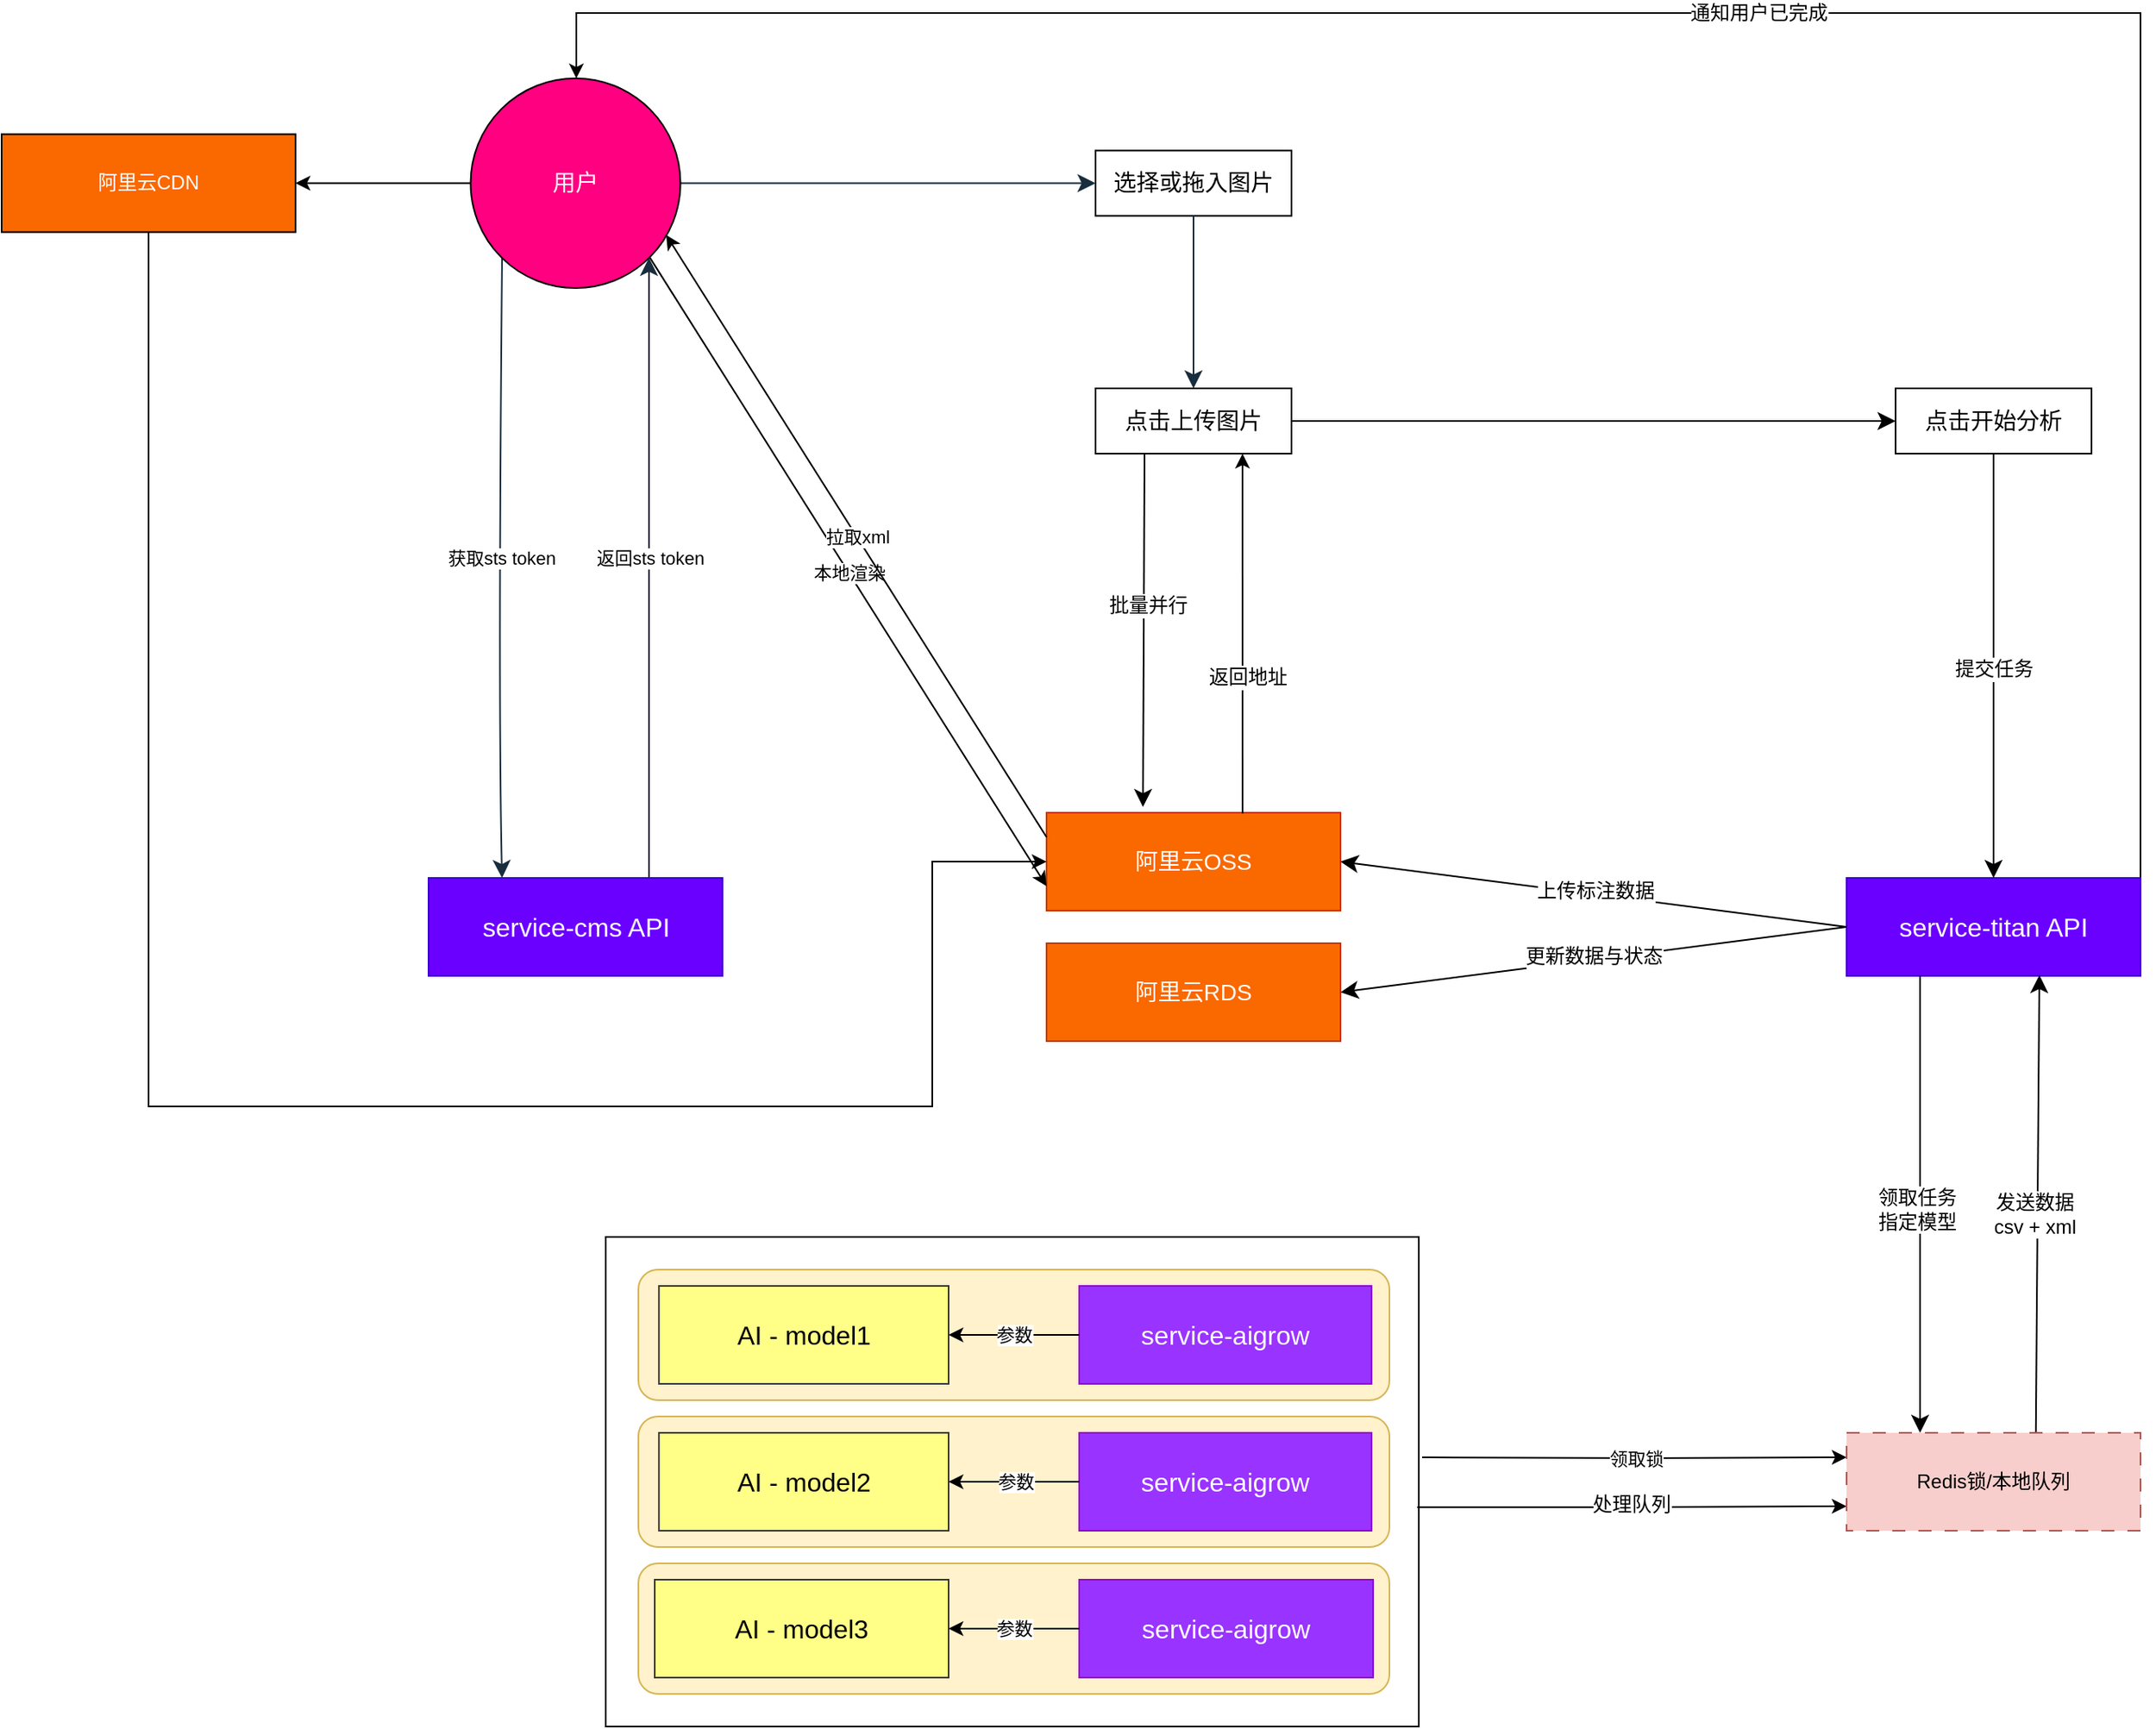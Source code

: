 <mxfile version="21.1.2" type="github">
  <diagram name="第 1 页" id="F0BYq8sX_8bTlsFAWADg">
    <mxGraphModel dx="1834" dy="771" grid="1" gridSize="10" guides="1" tooltips="1" connect="1" arrows="1" fold="1" page="0" pageScale="1" pageWidth="1169" pageHeight="827" math="0" shadow="0">
      <root>
        <mxCell id="0" />
        <mxCell id="1" parent="0" />
        <mxCell id="vrtwU_ybPNdQxpG6UMtB-24" value="领取锁" style="edgeStyle=orthogonalEdgeStyle;rounded=0;orthogonalLoop=1;jettySize=auto;html=1;entryX=0;entryY=0.25;entryDx=0;entryDy=0;" edge="1" parent="1" target="vrtwU_ybPNdQxpG6UMtB-4">
          <mxGeometry relative="1" as="geometry">
            <mxPoint x="790" y="915" as="sourcePoint" />
          </mxGeometry>
        </mxCell>
        <mxCell id="vrtwU_ybPNdQxpG6UMtB-3" value="" style="rounded=0;whiteSpace=wrap;html=1;" vertex="1" parent="1">
          <mxGeometry x="290" y="780" width="498" height="300" as="geometry" />
        </mxCell>
        <mxCell id="PPD57EdmQGvrJe3prHrT-2" value="" style="edgeStyle=none;curved=1;rounded=0;orthogonalLoop=1;jettySize=auto;html=1;fontSize=12;startSize=8;endSize=8;exitX=0.25;exitY=1;exitDx=0;exitDy=0;labelBackgroundColor=none;fontColor=default;entryX=0.25;entryY=0;entryDx=0;entryDy=0;strokeColor=#182E3E;" parent="1" target="PPD57EdmQGvrJe3prHrT-4" edge="1">
          <mxGeometry relative="1" as="geometry">
            <mxPoint x="253.5" y="697.818" as="targetPoint" />
            <Array as="points">
              <mxPoint x="224" y="450" />
            </Array>
            <mxPoint x="226.5" y="180" as="sourcePoint" />
          </mxGeometry>
        </mxCell>
        <mxCell id="5zYrslyW2_uP_hXgqGBh-1" value="获取sts token" style="edgeLabel;html=1;align=center;verticalAlign=middle;resizable=0;points=[];fontColor=#000000;" parent="PPD57EdmQGvrJe3prHrT-2" vertex="1" connectable="0">
          <mxGeometry x="-0.031" y="1" relative="1" as="geometry">
            <mxPoint as="offset" />
          </mxGeometry>
        </mxCell>
        <mxCell id="PPD57EdmQGvrJe3prHrT-4" value="service-cms API" style="whiteSpace=wrap;html=1;fontSize=16;labelBackgroundColor=none;rounded=0;movable=1;resizable=1;rotatable=1;deletable=1;editable=1;locked=0;connectable=1;fillColor=#6a00ff;strokeColor=#3700CC;fontColor=#ffffff;" parent="1" vertex="1">
          <mxGeometry x="181.5" y="560" width="180" height="60" as="geometry" />
        </mxCell>
        <mxCell id="PPD57EdmQGvrJe3prHrT-7" value="" style="edgeStyle=none;orthogonalLoop=1;jettySize=auto;html=1;rounded=0;fontSize=12;startSize=8;endSize=8;curved=1;exitX=0.75;exitY=0;exitDx=0;exitDy=0;entryX=0.75;entryY=1;entryDx=0;entryDy=0;labelBackgroundColor=none;fontColor=default;strokeColor=#182E3E;" parent="1" source="PPD57EdmQGvrJe3prHrT-4" edge="1">
          <mxGeometry width="120" relative="1" as="geometry">
            <mxPoint x="490" y="580" as="sourcePoint" />
            <mxPoint x="316.5" y="180" as="targetPoint" />
            <Array as="points" />
          </mxGeometry>
        </mxCell>
        <mxCell id="5zYrslyW2_uP_hXgqGBh-2" value="返回sts token" style="edgeLabel;html=1;align=center;verticalAlign=middle;resizable=0;points=[];fontColor=#000000;" parent="PPD57EdmQGvrJe3prHrT-7" vertex="1" connectable="0">
          <mxGeometry x="0.031" relative="1" as="geometry">
            <mxPoint as="offset" />
          </mxGeometry>
        </mxCell>
        <mxCell id="PPD57EdmQGvrJe3prHrT-13" value="选择或拖入图片" style="whiteSpace=wrap;html=1;fontSize=14;rounded=0;labelBackgroundColor=none;" parent="1" vertex="1">
          <mxGeometry x="590" y="114.25" width="120" height="40" as="geometry" />
        </mxCell>
        <mxCell id="PPD57EdmQGvrJe3prHrT-15" value="" style="edgeStyle=none;orthogonalLoop=1;jettySize=auto;html=1;rounded=0;fontSize=12;startSize=8;endSize=8;curved=1;exitX=1;exitY=0.5;exitDx=0;exitDy=0;entryX=0;entryY=0.5;entryDx=0;entryDy=0;labelBackgroundColor=none;fontColor=default;strokeColor=#182E3E;" parent="1" source="5zYrslyW2_uP_hXgqGBh-7" target="PPD57EdmQGvrJe3prHrT-13" edge="1">
          <mxGeometry width="120" relative="1" as="geometry">
            <mxPoint x="361.5" y="150" as="sourcePoint" />
            <mxPoint x="610" y="140" as="targetPoint" />
            <Array as="points" />
          </mxGeometry>
        </mxCell>
        <mxCell id="PPD57EdmQGvrJe3prHrT-18" value="" style="edgeStyle=none;orthogonalLoop=1;jettySize=auto;html=1;rounded=0;fontSize=12;startSize=8;endSize=8;curved=1;exitX=0.5;exitY=1;exitDx=0;exitDy=0;labelBackgroundColor=none;fontColor=default;strokeColor=#182E3E;" parent="1" source="PPD57EdmQGvrJe3prHrT-13" target="PPD57EdmQGvrJe3prHrT-14" edge="1">
          <mxGeometry width="120" relative="1" as="geometry">
            <mxPoint x="530" y="285" as="sourcePoint" />
            <mxPoint x="670" y="310" as="targetPoint" />
            <Array as="points" />
          </mxGeometry>
        </mxCell>
        <mxCell id="PPD57EdmQGvrJe3prHrT-14" value="点击上传图片" style="whiteSpace=wrap;html=1;fontSize=14;rounded=0;labelBackgroundColor=none;" parent="1" vertex="1">
          <mxGeometry x="590" y="260" width="120" height="40" as="geometry" />
        </mxCell>
        <mxCell id="PPD57EdmQGvrJe3prHrT-19" value="阿里云OSS" style="whiteSpace=wrap;html=1;rounded=0;fontSize=14;labelBackgroundColor=none;fillColor=#fa6800;strokeColor=#C73500;fontColor=#FFFFFF;" parent="1" vertex="1">
          <mxGeometry x="560" y="520" width="180" height="60" as="geometry" />
        </mxCell>
        <mxCell id="PPD57EdmQGvrJe3prHrT-21" value="" style="edgeStyle=none;orthogonalLoop=1;jettySize=auto;html=1;rounded=0;fontSize=12;startSize=8;endSize=8;curved=1;entryX=0.328;entryY=-0.058;entryDx=0;entryDy=0;exitX=0.25;exitY=1;exitDx=0;exitDy=0;exitPerimeter=0;entryPerimeter=0;" parent="1" source="PPD57EdmQGvrJe3prHrT-14" target="PPD57EdmQGvrJe3prHrT-19" edge="1">
          <mxGeometry width="120" relative="1" as="geometry">
            <mxPoint x="600" y="320" as="sourcePoint" />
            <mxPoint x="650" y="370" as="targetPoint" />
            <Array as="points" />
          </mxGeometry>
        </mxCell>
        <mxCell id="PPD57EdmQGvrJe3prHrT-25" value="批量并行" style="edgeLabel;html=1;align=center;verticalAlign=middle;resizable=0;points=[];fontSize=12;" parent="PPD57EdmQGvrJe3prHrT-21" vertex="1" connectable="0">
          <mxGeometry x="-0.109" y="2" relative="1" as="geometry">
            <mxPoint y="-4" as="offset" />
          </mxGeometry>
        </mxCell>
        <mxCell id="PPD57EdmQGvrJe3prHrT-26" value="" style="edgeStyle=none;orthogonalLoop=1;jettySize=auto;html=1;rounded=0;fontSize=12;curved=1;exitX=0.667;exitY=0.008;exitDx=0;exitDy=0;entryX=0.75;entryY=1;entryDx=0;entryDy=0;exitPerimeter=0;" parent="1" source="PPD57EdmQGvrJe3prHrT-19" target="PPD57EdmQGvrJe3prHrT-14" edge="1">
          <mxGeometry width="120" relative="1" as="geometry">
            <mxPoint x="760" y="350" as="sourcePoint" />
            <mxPoint x="760" y="600" as="targetPoint" />
          </mxGeometry>
        </mxCell>
        <mxCell id="PPD57EdmQGvrJe3prHrT-27" value="返回地址" style="edgeLabel;html=1;align=center;verticalAlign=middle;resizable=0;points=[];fontSize=12;" parent="PPD57EdmQGvrJe3prHrT-26" vertex="1" connectable="0">
          <mxGeometry x="0.067" y="-3" relative="1" as="geometry">
            <mxPoint y="34" as="offset" />
          </mxGeometry>
        </mxCell>
        <mxCell id="PPD57EdmQGvrJe3prHrT-28" value="点击开始分析" style="whiteSpace=wrap;html=1;fontSize=14;" parent="1" vertex="1">
          <mxGeometry x="1080" y="260" width="120" height="40" as="geometry" />
        </mxCell>
        <mxCell id="PPD57EdmQGvrJe3prHrT-29" value="" style="edgeStyle=none;orthogonalLoop=1;jettySize=auto;html=1;rounded=0;fontSize=12;startSize=8;endSize=8;curved=1;exitX=1;exitY=0.5;exitDx=0;exitDy=0;entryX=0;entryY=0.5;entryDx=0;entryDy=0;" parent="1" source="PPD57EdmQGvrJe3prHrT-14" target="PPD57EdmQGvrJe3prHrT-28" edge="1">
          <mxGeometry width="120" relative="1" as="geometry">
            <mxPoint x="870" y="150" as="sourcePoint" />
            <mxPoint x="990" y="150" as="targetPoint" />
          </mxGeometry>
        </mxCell>
        <mxCell id="5zYrslyW2_uP_hXgqGBh-10" value="通知用户已完成" style="edgeStyle=orthogonalEdgeStyle;rounded=0;orthogonalLoop=1;jettySize=auto;html=1;exitX=1;exitY=0;exitDx=0;exitDy=0;fontSize=12;fontColor=#000000;" parent="1" source="PPD57EdmQGvrJe3prHrT-30" target="5zYrslyW2_uP_hXgqGBh-7" edge="1">
          <mxGeometry relative="1" as="geometry">
            <mxPoint x="1230" y="90" as="targetPoint" />
            <Array as="points">
              <mxPoint x="1230" y="30" />
              <mxPoint x="272" y="30" />
            </Array>
          </mxGeometry>
        </mxCell>
        <mxCell id="PPD57EdmQGvrJe3prHrT-30" value="service-titan API" style="whiteSpace=wrap;html=1;fontSize=16;fillColor=#6a00ff;strokeColor=#3700CC;fontColor=#ffffff;" parent="1" vertex="1">
          <mxGeometry x="1050" y="560" width="180" height="60" as="geometry" />
        </mxCell>
        <mxCell id="PPD57EdmQGvrJe3prHrT-31" value="" style="edgeStyle=none;orthogonalLoop=1;jettySize=auto;html=1;rounded=0;fontSize=12;startSize=8;endSize=8;curved=1;exitX=0.5;exitY=1;exitDx=0;exitDy=0;entryX=0.5;entryY=0;entryDx=0;entryDy=0;" parent="1" source="PPD57EdmQGvrJe3prHrT-28" target="PPD57EdmQGvrJe3prHrT-30" edge="1">
          <mxGeometry width="120" relative="1" as="geometry">
            <mxPoint x="650" y="470" as="sourcePoint" />
            <mxPoint x="1135" y="590" as="targetPoint" />
            <Array as="points" />
          </mxGeometry>
        </mxCell>
        <mxCell id="PPD57EdmQGvrJe3prHrT-32" value="提交任务" style="edgeLabel;html=1;align=center;verticalAlign=middle;resizable=0;points=[];fontSize=12;" parent="PPD57EdmQGvrJe3prHrT-31" vertex="1" connectable="0">
          <mxGeometry x="-0.18" y="12" relative="1" as="geometry">
            <mxPoint x="-12" y="25" as="offset" />
          </mxGeometry>
        </mxCell>
        <mxCell id="PPD57EdmQGvrJe3prHrT-33" value="阿里云RDS" style="whiteSpace=wrap;html=1;fontSize=14;fillColor=#fa6800;strokeColor=#C73500;fontColor=#FFFFFF;" parent="1" vertex="1">
          <mxGeometry x="560" y="600" width="180" height="60" as="geometry" />
        </mxCell>
        <mxCell id="PPD57EdmQGvrJe3prHrT-34" value="" style="edgeStyle=none;orthogonalLoop=1;jettySize=auto;html=1;rounded=0;fontSize=12;startSize=8;endSize=8;curved=1;entryX=1;entryY=0.5;entryDx=0;entryDy=0;exitX=0;exitY=0.5;exitDx=0;exitDy=0;" parent="1" source="PPD57EdmQGvrJe3prHrT-30" target="PPD57EdmQGvrJe3prHrT-19" edge="1">
          <mxGeometry width="120" relative="1" as="geometry">
            <mxPoint x="1040" y="620" as="sourcePoint" />
            <mxPoint x="1250" y="470" as="targetPoint" />
          </mxGeometry>
        </mxCell>
        <mxCell id="PPD57EdmQGvrJe3prHrT-35" value="上传标注数据" style="edgeLabel;html=1;align=center;verticalAlign=middle;resizable=0;points=[];fontSize=12;" parent="PPD57EdmQGvrJe3prHrT-34" vertex="1" connectable="0">
          <mxGeometry x="-0.007" y="-2" relative="1" as="geometry">
            <mxPoint x="-1" as="offset" />
          </mxGeometry>
        </mxCell>
        <mxCell id="PPD57EdmQGvrJe3prHrT-37" value="" style="edgeStyle=none;orthogonalLoop=1;jettySize=auto;html=1;rounded=0;fontSize=12;startSize=8;endSize=8;curved=1;entryX=0.25;entryY=0;entryDx=0;entryDy=0;exitX=0.25;exitY=1;exitDx=0;exitDy=0;" parent="1" source="PPD57EdmQGvrJe3prHrT-30" target="vrtwU_ybPNdQxpG6UMtB-4" edge="1">
          <mxGeometry width="120" relative="1" as="geometry">
            <mxPoint x="1140" y="650" as="sourcePoint" />
            <mxPoint x="1095" y="970" as="targetPoint" />
            <Array as="points" />
          </mxGeometry>
        </mxCell>
        <mxCell id="PPD57EdmQGvrJe3prHrT-38" value="领取任务&lt;br&gt;指定模型" style="edgeLabel;html=1;align=center;verticalAlign=middle;resizable=0;points=[];fontSize=12;" parent="PPD57EdmQGvrJe3prHrT-37" vertex="1" connectable="0">
          <mxGeometry x="0.0" y="-13" relative="1" as="geometry">
            <mxPoint x="11" y="3" as="offset" />
          </mxGeometry>
        </mxCell>
        <mxCell id="5zYrslyW2_uP_hXgqGBh-8" style="edgeStyle=orthogonalEdgeStyle;rounded=0;orthogonalLoop=1;jettySize=auto;html=1;fontSize=14;fontColor=#FFFFFF;exitX=0.998;exitY=0.552;exitDx=0;exitDy=0;entryX=0;entryY=0.75;entryDx=0;entryDy=0;exitPerimeter=0;" parent="1" source="vrtwU_ybPNdQxpG6UMtB-3" target="vrtwU_ybPNdQxpG6UMtB-4" edge="1">
          <mxGeometry relative="1" as="geometry">
            <mxPoint x="788" y="942.5" as="sourcePoint" />
            <mxPoint x="910" y="960" as="targetPoint" />
          </mxGeometry>
        </mxCell>
        <mxCell id="5zYrslyW2_uP_hXgqGBh-9" value="处理队列" style="edgeLabel;html=1;align=center;verticalAlign=middle;resizable=0;points=[];fontSize=12;fontColor=#000000;" parent="5zYrslyW2_uP_hXgqGBh-8" vertex="1" connectable="0">
          <mxGeometry x="-0.006" y="2" relative="1" as="geometry">
            <mxPoint as="offset" />
          </mxGeometry>
        </mxCell>
        <mxCell id="PPD57EdmQGvrJe3prHrT-61" value="" style="edgeStyle=none;orthogonalLoop=1;jettySize=auto;html=1;rounded=0;fontSize=12;startSize=8;endSize=8;curved=1;exitX=0.644;exitY=0;exitDx=0;exitDy=0;exitPerimeter=0;entryX=0.656;entryY=0.992;entryDx=0;entryDy=0;entryPerimeter=0;" parent="1" source="vrtwU_ybPNdQxpG6UMtB-4" target="PPD57EdmQGvrJe3prHrT-30" edge="1">
          <mxGeometry width="120" relative="1" as="geometry">
            <mxPoint x="1167.54" y="970" as="sourcePoint" />
            <mxPoint x="1160" y="630" as="targetPoint" />
            <Array as="points" />
          </mxGeometry>
        </mxCell>
        <mxCell id="5zYrslyW2_uP_hXgqGBh-4" value="发送数据&lt;br&gt;csv + xml" style="edgeLabel;html=1;align=center;verticalAlign=middle;resizable=0;points=[];fontSize=12;fontColor=#000000;" parent="PPD57EdmQGvrJe3prHrT-61" vertex="1" connectable="0">
          <mxGeometry x="-0.042" y="2" relative="1" as="geometry">
            <mxPoint as="offset" />
          </mxGeometry>
        </mxCell>
        <mxCell id="5zYrslyW2_uP_hXgqGBh-5" value="" style="edgeStyle=none;orthogonalLoop=1;jettySize=auto;html=1;rounded=0;fontSize=12;startSize=8;endSize=8;curved=1;entryX=1;entryY=0.5;entryDx=0;entryDy=0;exitX=0;exitY=0.5;exitDx=0;exitDy=0;" parent="1" source="PPD57EdmQGvrJe3prHrT-30" target="PPD57EdmQGvrJe3prHrT-33" edge="1">
          <mxGeometry width="120" relative="1" as="geometry">
            <mxPoint x="1050" y="630" as="sourcePoint" />
            <mxPoint x="750" y="598.5" as="targetPoint" />
          </mxGeometry>
        </mxCell>
        <mxCell id="5zYrslyW2_uP_hXgqGBh-6" value="更新数据与状态" style="edgeLabel;html=1;align=center;verticalAlign=middle;resizable=0;points=[];fontSize=12;" parent="5zYrslyW2_uP_hXgqGBh-5" vertex="1" connectable="0">
          <mxGeometry x="-0.007" y="-2" relative="1" as="geometry">
            <mxPoint x="-1" as="offset" />
          </mxGeometry>
        </mxCell>
        <mxCell id="vrtwU_ybPNdQxpG6UMtB-33" style="edgeStyle=orthogonalEdgeStyle;rounded=0;orthogonalLoop=1;jettySize=auto;html=1;exitX=0;exitY=0.5;exitDx=0;exitDy=0;entryX=1;entryY=0.5;entryDx=0;entryDy=0;" edge="1" parent="1" source="5zYrslyW2_uP_hXgqGBh-7" target="vrtwU_ybPNdQxpG6UMtB-31">
          <mxGeometry relative="1" as="geometry" />
        </mxCell>
        <mxCell id="5zYrslyW2_uP_hXgqGBh-7" value="用户" style="ellipse;whiteSpace=wrap;html=1;aspect=fixed;fontSize=14;fontColor=#FFFFFF;fillColor=#FF0080;" parent="1" vertex="1">
          <mxGeometry x="207.25" y="70" width="128.5" height="128.5" as="geometry" />
        </mxCell>
        <mxCell id="vrtwU_ybPNdQxpG6UMtB-4" value="Redis锁/本地队列" style="rounded=0;whiteSpace=wrap;html=1;fillColor=#f8cecc;strokeColor=#b85450;dashed=1;dashPattern=8 8;" vertex="1" parent="1">
          <mxGeometry x="1050" y="900" width="180" height="60" as="geometry" />
        </mxCell>
        <mxCell id="vrtwU_ybPNdQxpG6UMtB-14" value="" style="group" vertex="1" connectable="0" parent="1">
          <mxGeometry x="310" y="890" width="460" height="80" as="geometry" />
        </mxCell>
        <mxCell id="vrtwU_ybPNdQxpG6UMtB-15" value="" style="rounded=1;whiteSpace=wrap;html=1;fillColor=#fff2cc;strokeColor=#d6b656;" vertex="1" parent="vrtwU_ybPNdQxpG6UMtB-14">
          <mxGeometry width="460.0" height="80" as="geometry" />
        </mxCell>
        <mxCell id="vrtwU_ybPNdQxpG6UMtB-16" value="AI - model2" style="whiteSpace=wrap;html=1;fontSize=16;fillColor=#ffff88;strokeColor=#36393d;" vertex="1" parent="vrtwU_ybPNdQxpG6UMtB-14">
          <mxGeometry x="12.6" y="10" width="177.4" height="60" as="geometry" />
        </mxCell>
        <mxCell id="vrtwU_ybPNdQxpG6UMtB-17" value="service-aigrow" style="whiteSpace=wrap;html=1;fontSize=16;fillColor=#9933FF;strokeColor=#8e02cf;fontColor=#FFFFFF;" vertex="1" parent="vrtwU_ybPNdQxpG6UMtB-14">
          <mxGeometry x="270" y="10" width="179.05" height="60" as="geometry" />
        </mxCell>
        <mxCell id="vrtwU_ybPNdQxpG6UMtB-18" style="edgeStyle=orthogonalEdgeStyle;rounded=0;orthogonalLoop=1;jettySize=auto;html=1;exitX=0;exitY=0.5;exitDx=0;exitDy=0;entryX=1;entryY=0.5;entryDx=0;entryDy=0;" edge="1" parent="vrtwU_ybPNdQxpG6UMtB-14" source="vrtwU_ybPNdQxpG6UMtB-17" target="vrtwU_ybPNdQxpG6UMtB-16">
          <mxGeometry relative="1" as="geometry" />
        </mxCell>
        <mxCell id="vrtwU_ybPNdQxpG6UMtB-28" value="参数" style="edgeLabel;html=1;align=center;verticalAlign=middle;resizable=0;points=[];" vertex="1" connectable="0" parent="vrtwU_ybPNdQxpG6UMtB-18">
          <mxGeometry x="0.063" y="-1" relative="1" as="geometry">
            <mxPoint x="3" y="1" as="offset" />
          </mxGeometry>
        </mxCell>
        <mxCell id="vrtwU_ybPNdQxpG6UMtB-19" value="" style="group" vertex="1" connectable="0" parent="1">
          <mxGeometry x="350" y="980" width="420" height="80" as="geometry" />
        </mxCell>
        <mxCell id="vrtwU_ybPNdQxpG6UMtB-20" value="" style="rounded=1;whiteSpace=wrap;html=1;fillColor=#fff2cc;strokeColor=#d6b656;" vertex="1" parent="vrtwU_ybPNdQxpG6UMtB-19">
          <mxGeometry x="-40" width="460" height="80" as="geometry" />
        </mxCell>
        <mxCell id="vrtwU_ybPNdQxpG6UMtB-21" value="AI - model3" style="whiteSpace=wrap;html=1;fontSize=16;fillColor=#ffff88;strokeColor=#36393d;" vertex="1" parent="vrtwU_ybPNdQxpG6UMtB-19">
          <mxGeometry x="-30" y="10" width="180" height="60" as="geometry" />
        </mxCell>
        <mxCell id="vrtwU_ybPNdQxpG6UMtB-22" value="service-aigrow" style="whiteSpace=wrap;html=1;fontSize=16;fillColor=#9933FF;strokeColor=#8e02cf;fontColor=#FFFFFF;" vertex="1" parent="vrtwU_ybPNdQxpG6UMtB-19">
          <mxGeometry x="230" y="10" width="180" height="60" as="geometry" />
        </mxCell>
        <mxCell id="vrtwU_ybPNdQxpG6UMtB-23" style="edgeStyle=orthogonalEdgeStyle;rounded=0;orthogonalLoop=1;jettySize=auto;html=1;exitX=0;exitY=0.5;exitDx=0;exitDy=0;entryX=1;entryY=0.5;entryDx=0;entryDy=0;" edge="1" parent="vrtwU_ybPNdQxpG6UMtB-19" source="vrtwU_ybPNdQxpG6UMtB-22" target="vrtwU_ybPNdQxpG6UMtB-21">
          <mxGeometry relative="1" as="geometry" />
        </mxCell>
        <mxCell id="vrtwU_ybPNdQxpG6UMtB-30" value="参数" style="edgeLabel;html=1;align=center;verticalAlign=middle;resizable=0;points=[];" vertex="1" connectable="0" parent="vrtwU_ybPNdQxpG6UMtB-23">
          <mxGeometry x="0.225" y="1" relative="1" as="geometry">
            <mxPoint x="9" y="-1" as="offset" />
          </mxGeometry>
        </mxCell>
        <mxCell id="vrtwU_ybPNdQxpG6UMtB-25" value="" style="group" vertex="1" connectable="0" parent="1">
          <mxGeometry x="310" y="800" width="460" height="80" as="geometry" />
        </mxCell>
        <mxCell id="vrtwU_ybPNdQxpG6UMtB-9" value="" style="rounded=1;whiteSpace=wrap;html=1;fillColor=#fff2cc;strokeColor=#d6b656;" vertex="1" parent="vrtwU_ybPNdQxpG6UMtB-25">
          <mxGeometry width="460.0" height="80" as="geometry" />
        </mxCell>
        <mxCell id="PPD57EdmQGvrJe3prHrT-45" value="AI - model1" style="whiteSpace=wrap;html=1;fontSize=16;fillColor=#ffff88;strokeColor=#36393d;" parent="vrtwU_ybPNdQxpG6UMtB-25" vertex="1">
          <mxGeometry x="12.6" y="10" width="177.4" height="60" as="geometry" />
        </mxCell>
        <mxCell id="vrtwU_ybPNdQxpG6UMtB-6" value="service-aigrow" style="whiteSpace=wrap;html=1;fontSize=16;fillColor=#9933FF;strokeColor=#8e02cf;fontColor=#FFFFFF;" vertex="1" parent="vrtwU_ybPNdQxpG6UMtB-25">
          <mxGeometry x="270" y="10" width="179.05" height="60" as="geometry" />
        </mxCell>
        <mxCell id="vrtwU_ybPNdQxpG6UMtB-10" style="edgeStyle=orthogonalEdgeStyle;rounded=0;orthogonalLoop=1;jettySize=auto;html=1;exitX=0;exitY=0.5;exitDx=0;exitDy=0;entryX=1;entryY=0.5;entryDx=0;entryDy=0;" edge="1" parent="vrtwU_ybPNdQxpG6UMtB-25" source="vrtwU_ybPNdQxpG6UMtB-6" target="PPD57EdmQGvrJe3prHrT-45">
          <mxGeometry relative="1" as="geometry" />
        </mxCell>
        <mxCell id="vrtwU_ybPNdQxpG6UMtB-27" value="参数" style="edgeLabel;html=1;align=center;verticalAlign=middle;resizable=0;points=[];" vertex="1" connectable="0" parent="vrtwU_ybPNdQxpG6UMtB-10">
          <mxGeometry x="0.095" y="-1" relative="1" as="geometry">
            <mxPoint x="4" y="1" as="offset" />
          </mxGeometry>
        </mxCell>
        <mxCell id="vrtwU_ybPNdQxpG6UMtB-38" style="edgeStyle=orthogonalEdgeStyle;rounded=0;orthogonalLoop=1;jettySize=auto;html=1;exitX=0.5;exitY=1;exitDx=0;exitDy=0;entryX=0;entryY=0.5;entryDx=0;entryDy=0;" edge="1" parent="1" source="vrtwU_ybPNdQxpG6UMtB-31" target="PPD57EdmQGvrJe3prHrT-19">
          <mxGeometry relative="1" as="geometry">
            <mxPoint x="10" y="690" as="targetPoint" />
            <Array as="points">
              <mxPoint x="10" y="700" />
              <mxPoint x="490" y="700" />
              <mxPoint x="490" y="550" />
            </Array>
          </mxGeometry>
        </mxCell>
        <mxCell id="vrtwU_ybPNdQxpG6UMtB-31" value="阿里云CDN" style="rounded=0;whiteSpace=wrap;html=1;fillColor=#fa6800;fontColor=#FFFFFF;" vertex="1" parent="1">
          <mxGeometry x="-80" y="104.25" width="180" height="60" as="geometry" />
        </mxCell>
        <mxCell id="vrtwU_ybPNdQxpG6UMtB-35" value="本地渲染" style="endArrow=classic;html=1;rounded=0;exitX=1;exitY=1;exitDx=0;exitDy=0;entryX=0;entryY=0.75;entryDx=0;entryDy=0;" edge="1" parent="1" source="5zYrslyW2_uP_hXgqGBh-7" target="PPD57EdmQGvrJe3prHrT-19">
          <mxGeometry width="50" height="50" relative="1" as="geometry">
            <mxPoint x="520" y="470" as="sourcePoint" />
            <mxPoint x="570" y="420" as="targetPoint" />
          </mxGeometry>
        </mxCell>
        <mxCell id="vrtwU_ybPNdQxpG6UMtB-37" value="拉取xml" style="endArrow=classic;html=1;rounded=0;exitX=0;exitY=0.25;exitDx=0;exitDy=0;entryX=0.932;entryY=0.747;entryDx=0;entryDy=0;entryPerimeter=0;" edge="1" parent="1" source="PPD57EdmQGvrJe3prHrT-19" target="5zYrslyW2_uP_hXgqGBh-7">
          <mxGeometry width="50" height="50" relative="1" as="geometry">
            <mxPoint x="450" y="320" as="sourcePoint" />
            <mxPoint x="500" y="270" as="targetPoint" />
          </mxGeometry>
        </mxCell>
      </root>
    </mxGraphModel>
  </diagram>
</mxfile>
